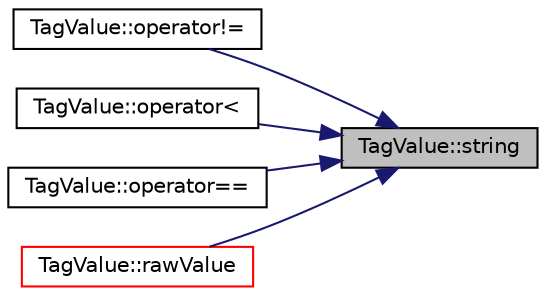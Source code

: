 digraph "TagValue::string"
{
 // LATEX_PDF_SIZE
  edge [fontname="Helvetica",fontsize="10",labelfontname="Helvetica",labelfontsize="10"];
  node [fontname="Helvetica",fontsize="10",shape=record];
  rankdir="RL";
  Node1 [label="TagValue::string",height=0.2,width=0.4,color="black", fillcolor="grey75", style="filled", fontcolor="black",tooltip=" "];
  Node1 -> Node2 [dir="back",color="midnightblue",fontsize="10",style="solid",fontname="Helvetica"];
  Node2 [label="TagValue::operator!=",height=0.2,width=0.4,color="black", fillcolor="white", style="filled",URL="$class_tag_value.html#a4760150bc0396ec094aa6ac5a023a11c",tooltip=" "];
  Node1 -> Node3 [dir="back",color="midnightblue",fontsize="10",style="solid",fontname="Helvetica"];
  Node3 [label="TagValue::operator\<",height=0.2,width=0.4,color="black", fillcolor="white", style="filled",URL="$class_tag_value.html#a825717cc4de2c2be56f30f7992ba8f7e",tooltip=" "];
  Node1 -> Node4 [dir="back",color="midnightblue",fontsize="10",style="solid",fontname="Helvetica"];
  Node4 [label="TagValue::operator==",height=0.2,width=0.4,color="black", fillcolor="white", style="filled",URL="$class_tag_value.html#ac4908b8ac1bbeb41830d90df35df768f",tooltip=" "];
  Node1 -> Node5 [dir="back",color="midnightblue",fontsize="10",style="solid",fontname="Helvetica"];
  Node5 [label="TagValue::rawValue",height=0.2,width=0.4,color="red", fillcolor="white", style="filled",URL="$class_tag_value.html#a7dbb46edc2d25d96165c308c152aea06",tooltip=" "];
}
